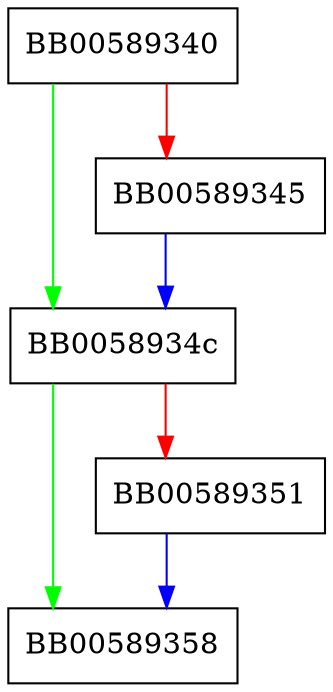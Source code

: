digraph EC_KEY_METHOD_get_verify {
  node [shape="box"];
  graph [splines=ortho];
  BB00589340 -> BB0058934c [color="green"];
  BB00589340 -> BB00589345 [color="red"];
  BB00589345 -> BB0058934c [color="blue"];
  BB0058934c -> BB00589358 [color="green"];
  BB0058934c -> BB00589351 [color="red"];
  BB00589351 -> BB00589358 [color="blue"];
}